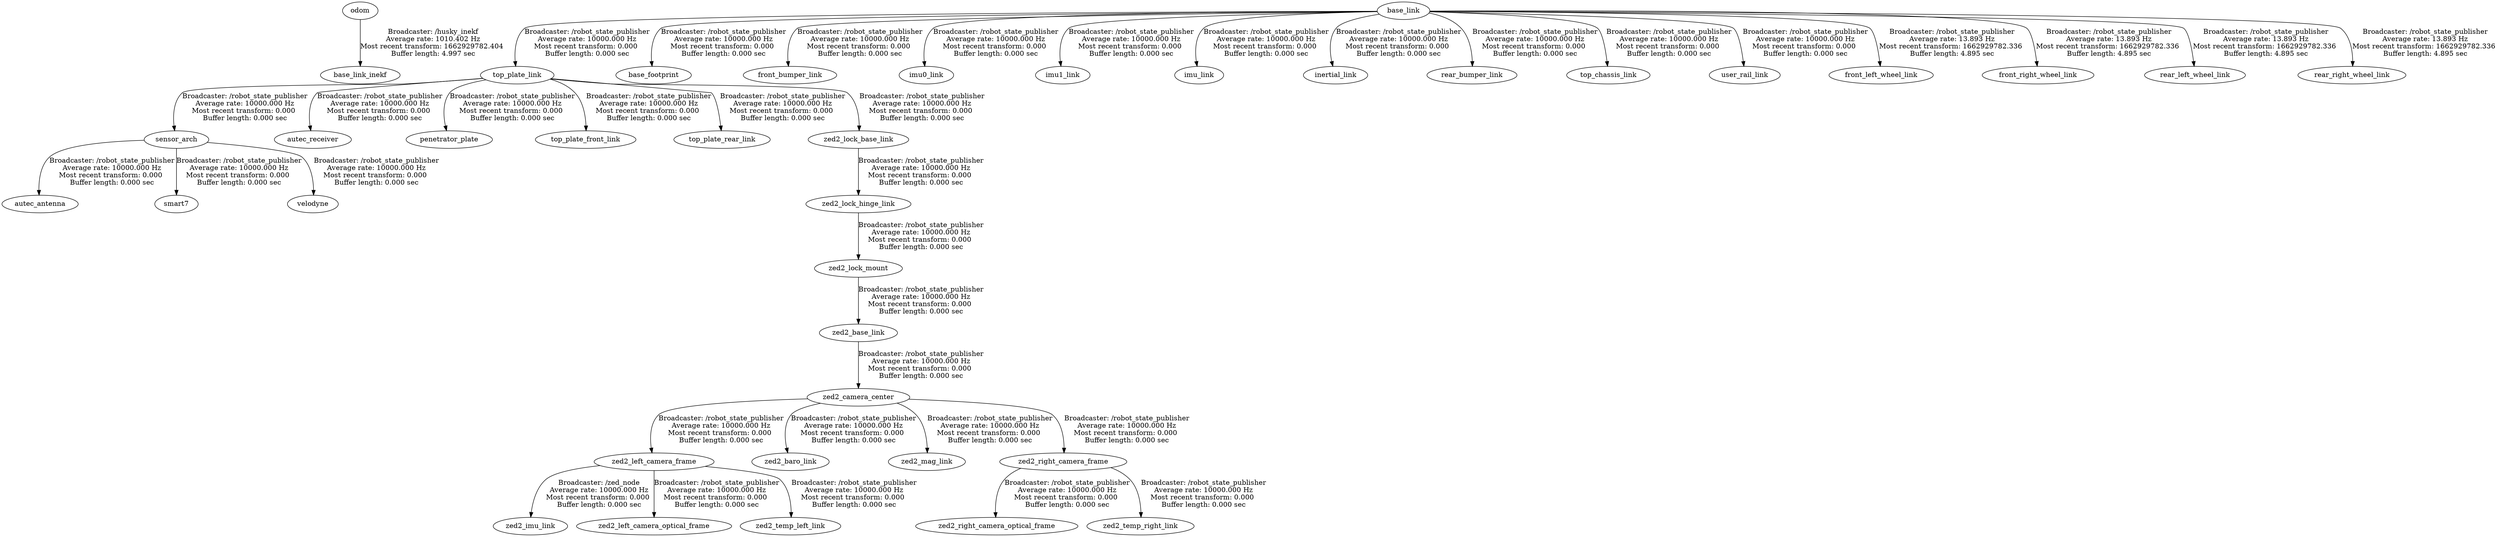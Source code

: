 digraph G {
"odom" -> "base_link_inekf"[label="Broadcaster: /husky_inekf\nAverage rate: 1010.402 Hz\nMost recent transform: 1662929782.404 \nBuffer length: 4.997 sec\n"];
"zed2_left_camera_frame" -> "zed2_imu_link"[label="Broadcaster: /zed_node\nAverage rate: 10000.000 Hz\nMost recent transform: 0.000 \nBuffer length: 0.000 sec\n"];
"zed2_camera_center" -> "zed2_left_camera_frame"[label="Broadcaster: /robot_state_publisher\nAverage rate: 10000.000 Hz\nMost recent transform: 0.000 \nBuffer length: 0.000 sec\n"];
"sensor_arch" -> "autec_antenna"[label="Broadcaster: /robot_state_publisher\nAverage rate: 10000.000 Hz\nMost recent transform: 0.000 \nBuffer length: 0.000 sec\n"];
"top_plate_link" -> "sensor_arch"[label="Broadcaster: /robot_state_publisher\nAverage rate: 10000.000 Hz\nMost recent transform: 0.000 \nBuffer length: 0.000 sec\n"];
"top_plate_link" -> "autec_receiver"[label="Broadcaster: /robot_state_publisher\nAverage rate: 10000.000 Hz\nMost recent transform: 0.000 \nBuffer length: 0.000 sec\n"];
"base_link" -> "top_plate_link"[label="Broadcaster: /robot_state_publisher\nAverage rate: 10000.000 Hz\nMost recent transform: 0.000 \nBuffer length: 0.000 sec\n"];
"base_link" -> "base_footprint"[label="Broadcaster: /robot_state_publisher\nAverage rate: 10000.000 Hz\nMost recent transform: 0.000 \nBuffer length: 0.000 sec\n"];
"base_link" -> "front_bumper_link"[label="Broadcaster: /robot_state_publisher\nAverage rate: 10000.000 Hz\nMost recent transform: 0.000 \nBuffer length: 0.000 sec\n"];
"base_link" -> "imu0_link"[label="Broadcaster: /robot_state_publisher\nAverage rate: 10000.000 Hz\nMost recent transform: 0.000 \nBuffer length: 0.000 sec\n"];
"base_link" -> "imu1_link"[label="Broadcaster: /robot_state_publisher\nAverage rate: 10000.000 Hz\nMost recent transform: 0.000 \nBuffer length: 0.000 sec\n"];
"base_link" -> "imu_link"[label="Broadcaster: /robot_state_publisher\nAverage rate: 10000.000 Hz\nMost recent transform: 0.000 \nBuffer length: 0.000 sec\n"];
"base_link" -> "inertial_link"[label="Broadcaster: /robot_state_publisher\nAverage rate: 10000.000 Hz\nMost recent transform: 0.000 \nBuffer length: 0.000 sec\n"];
"top_plate_link" -> "penetrator_plate"[label="Broadcaster: /robot_state_publisher\nAverage rate: 10000.000 Hz\nMost recent transform: 0.000 \nBuffer length: 0.000 sec\n"];
"base_link" -> "rear_bumper_link"[label="Broadcaster: /robot_state_publisher\nAverage rate: 10000.000 Hz\nMost recent transform: 0.000 \nBuffer length: 0.000 sec\n"];
"sensor_arch" -> "smart7"[label="Broadcaster: /robot_state_publisher\nAverage rate: 10000.000 Hz\nMost recent transform: 0.000 \nBuffer length: 0.000 sec\n"];
"base_link" -> "top_chassis_link"[label="Broadcaster: /robot_state_publisher\nAverage rate: 10000.000 Hz\nMost recent transform: 0.000 \nBuffer length: 0.000 sec\n"];
"top_plate_link" -> "top_plate_front_link"[label="Broadcaster: /robot_state_publisher\nAverage rate: 10000.000 Hz\nMost recent transform: 0.000 \nBuffer length: 0.000 sec\n"];
"top_plate_link" -> "top_plate_rear_link"[label="Broadcaster: /robot_state_publisher\nAverage rate: 10000.000 Hz\nMost recent transform: 0.000 \nBuffer length: 0.000 sec\n"];
"base_link" -> "user_rail_link"[label="Broadcaster: /robot_state_publisher\nAverage rate: 10000.000 Hz\nMost recent transform: 0.000 \nBuffer length: 0.000 sec\n"];
"sensor_arch" -> "velodyne"[label="Broadcaster: /robot_state_publisher\nAverage rate: 10000.000 Hz\nMost recent transform: 0.000 \nBuffer length: 0.000 sec\n"];
"zed2_camera_center" -> "zed2_baro_link"[label="Broadcaster: /robot_state_publisher\nAverage rate: 10000.000 Hz\nMost recent transform: 0.000 \nBuffer length: 0.000 sec\n"];
"zed2_base_link" -> "zed2_camera_center"[label="Broadcaster: /robot_state_publisher\nAverage rate: 10000.000 Hz\nMost recent transform: 0.000 \nBuffer length: 0.000 sec\n"];
"zed2_lock_mount" -> "zed2_base_link"[label="Broadcaster: /robot_state_publisher\nAverage rate: 10000.000 Hz\nMost recent transform: 0.000 \nBuffer length: 0.000 sec\n"];
"zed2_left_camera_frame" -> "zed2_left_camera_optical_frame"[label="Broadcaster: /robot_state_publisher\nAverage rate: 10000.000 Hz\nMost recent transform: 0.000 \nBuffer length: 0.000 sec\n"];
"top_plate_link" -> "zed2_lock_base_link"[label="Broadcaster: /robot_state_publisher\nAverage rate: 10000.000 Hz\nMost recent transform: 0.000 \nBuffer length: 0.000 sec\n"];
"zed2_lock_base_link" -> "zed2_lock_hinge_link"[label="Broadcaster: /robot_state_publisher\nAverage rate: 10000.000 Hz\nMost recent transform: 0.000 \nBuffer length: 0.000 sec\n"];
"zed2_lock_hinge_link" -> "zed2_lock_mount"[label="Broadcaster: /robot_state_publisher\nAverage rate: 10000.000 Hz\nMost recent transform: 0.000 \nBuffer length: 0.000 sec\n"];
"zed2_camera_center" -> "zed2_mag_link"[label="Broadcaster: /robot_state_publisher\nAverage rate: 10000.000 Hz\nMost recent transform: 0.000 \nBuffer length: 0.000 sec\n"];
"zed2_camera_center" -> "zed2_right_camera_frame"[label="Broadcaster: /robot_state_publisher\nAverage rate: 10000.000 Hz\nMost recent transform: 0.000 \nBuffer length: 0.000 sec\n"];
"zed2_right_camera_frame" -> "zed2_right_camera_optical_frame"[label="Broadcaster: /robot_state_publisher\nAverage rate: 10000.000 Hz\nMost recent transform: 0.000 \nBuffer length: 0.000 sec\n"];
"zed2_left_camera_frame" -> "zed2_temp_left_link"[label="Broadcaster: /robot_state_publisher\nAverage rate: 10000.000 Hz\nMost recent transform: 0.000 \nBuffer length: 0.000 sec\n"];
"zed2_right_camera_frame" -> "zed2_temp_right_link"[label="Broadcaster: /robot_state_publisher\nAverage rate: 10000.000 Hz\nMost recent transform: 0.000 \nBuffer length: 0.000 sec\n"];
"base_link" -> "front_left_wheel_link"[label="Broadcaster: /robot_state_publisher\nAverage rate: 13.893 Hz\nMost recent transform: 1662929782.336 \nBuffer length: 4.895 sec\n"];
"base_link" -> "front_right_wheel_link"[label="Broadcaster: /robot_state_publisher\nAverage rate: 13.893 Hz\nMost recent transform: 1662929782.336 \nBuffer length: 4.895 sec\n"];
"base_link" -> "rear_left_wheel_link"[label="Broadcaster: /robot_state_publisher\nAverage rate: 13.893 Hz\nMost recent transform: 1662929782.336 \nBuffer length: 4.895 sec\n"];
"base_link" -> "rear_right_wheel_link"[label="Broadcaster: /robot_state_publisher\nAverage rate: 13.893 Hz\nMost recent transform: 1662929782.336 \nBuffer length: 4.895 sec\n"];
}